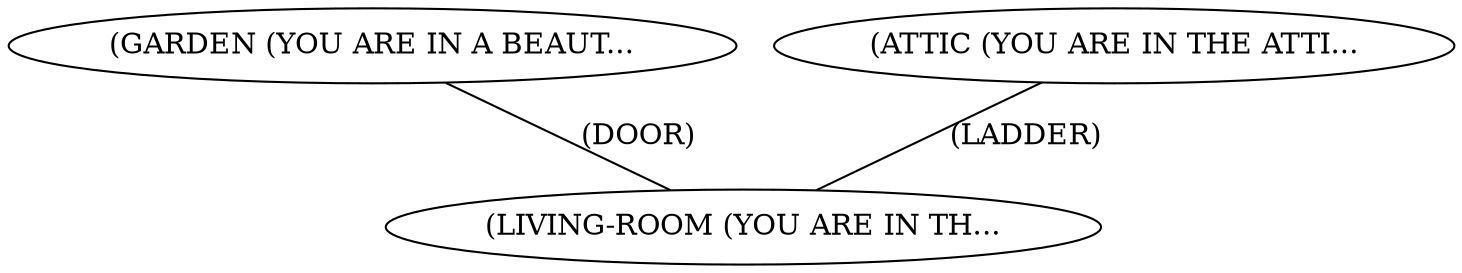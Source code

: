 graph{
LIVING_ROOM[label="(LIVING-ROOM (YOU ARE IN TH..."];
GARDEN[label="(GARDEN (YOU ARE IN A BEAUT..."];
ATTIC[label="(ATTIC (YOU ARE IN THE ATTI..."];
GARDEN--LIVING_ROOM[label="(DOOR)"];
ATTIC--LIVING_ROOM[label="(LADDER)"];}